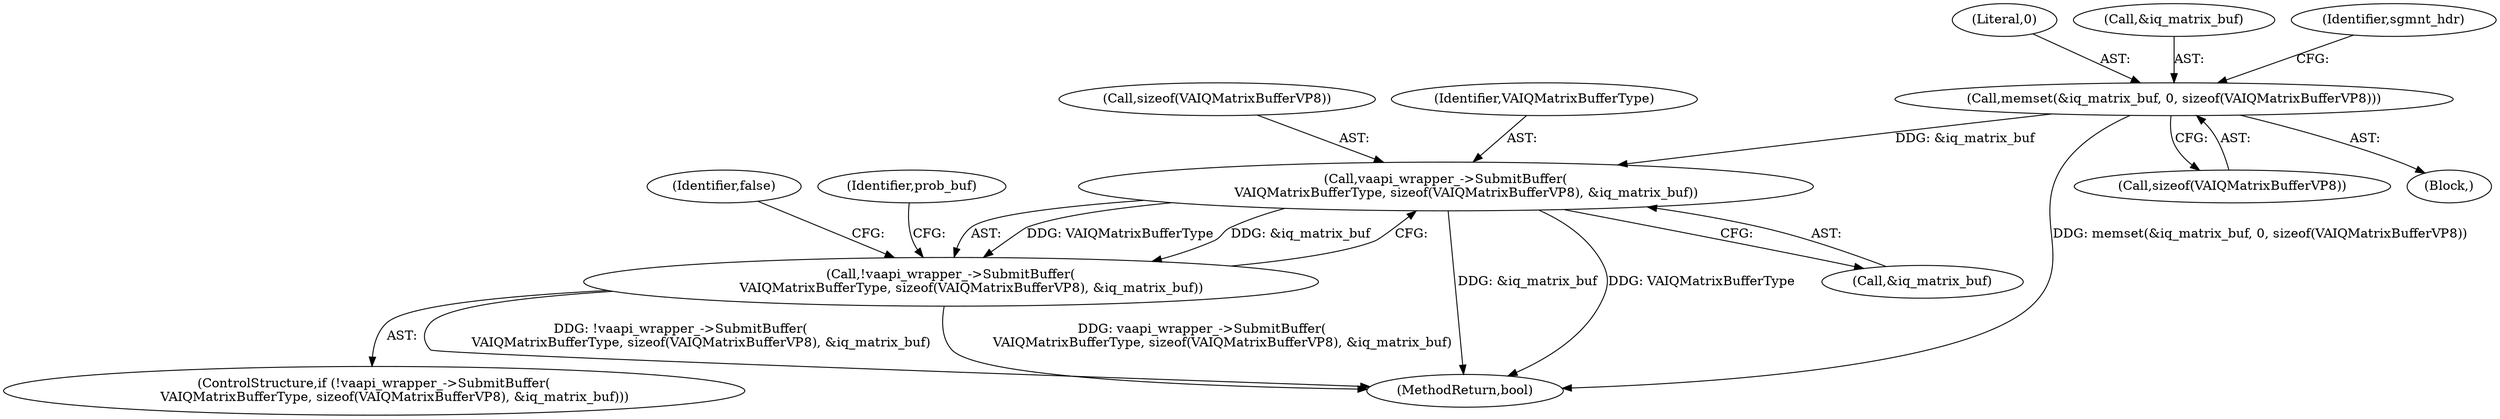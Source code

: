digraph "0_Chrome_70340ce072cee8a0bdcddb5f312d32567b2269f6_12@API" {
"1000110" [label="(Call,memset(&iq_matrix_buf, 0, sizeof(VAIQMatrixBufferVP8)))"];
"1000271" [label="(Call,vaapi_wrapper_->SubmitBuffer(\n          VAIQMatrixBufferType, sizeof(VAIQMatrixBufferVP8), &iq_matrix_buf))"];
"1000270" [label="(Call,!vaapi_wrapper_->SubmitBuffer(\n          VAIQMatrixBufferType, sizeof(VAIQMatrixBufferVP8), &iq_matrix_buf))"];
"1000113" [label="(Literal,0)"];
"1000788" [label="(MethodReturn,bool)"];
"1000114" [label="(Call,sizeof(VAIQMatrixBufferVP8))"];
"1000275" [label="(Call,&iq_matrix_buf)"];
"1000278" [label="(Identifier,false)"];
"1000106" [label="(Block,)"];
"1000273" [label="(Call,sizeof(VAIQMatrixBufferVP8))"];
"1000111" [label="(Call,&iq_matrix_buf)"];
"1000110" [label="(Call,memset(&iq_matrix_buf, 0, sizeof(VAIQMatrixBufferVP8)))"];
"1000270" [label="(Call,!vaapi_wrapper_->SubmitBuffer(\n          VAIQMatrixBufferType, sizeof(VAIQMatrixBufferVP8), &iq_matrix_buf))"];
"1000269" [label="(ControlStructure,if (!vaapi_wrapper_->SubmitBuffer(\n          VAIQMatrixBufferType, sizeof(VAIQMatrixBufferVP8), &iq_matrix_buf)))"];
"1000272" [label="(Identifier,VAIQMatrixBufferType)"];
"1000282" [label="(Identifier,prob_buf)"];
"1000118" [label="(Identifier,sgmnt_hdr)"];
"1000271" [label="(Call,vaapi_wrapper_->SubmitBuffer(\n          VAIQMatrixBufferType, sizeof(VAIQMatrixBufferVP8), &iq_matrix_buf))"];
"1000110" -> "1000106"  [label="AST: "];
"1000110" -> "1000114"  [label="CFG: "];
"1000111" -> "1000110"  [label="AST: "];
"1000113" -> "1000110"  [label="AST: "];
"1000114" -> "1000110"  [label="AST: "];
"1000118" -> "1000110"  [label="CFG: "];
"1000110" -> "1000788"  [label="DDG: memset(&iq_matrix_buf, 0, sizeof(VAIQMatrixBufferVP8))"];
"1000110" -> "1000271"  [label="DDG: &iq_matrix_buf"];
"1000271" -> "1000270"  [label="AST: "];
"1000271" -> "1000275"  [label="CFG: "];
"1000272" -> "1000271"  [label="AST: "];
"1000273" -> "1000271"  [label="AST: "];
"1000275" -> "1000271"  [label="AST: "];
"1000270" -> "1000271"  [label="CFG: "];
"1000271" -> "1000788"  [label="DDG: &iq_matrix_buf"];
"1000271" -> "1000788"  [label="DDG: VAIQMatrixBufferType"];
"1000271" -> "1000270"  [label="DDG: VAIQMatrixBufferType"];
"1000271" -> "1000270"  [label="DDG: &iq_matrix_buf"];
"1000270" -> "1000269"  [label="AST: "];
"1000278" -> "1000270"  [label="CFG: "];
"1000282" -> "1000270"  [label="CFG: "];
"1000270" -> "1000788"  [label="DDG: !vaapi_wrapper_->SubmitBuffer(\n          VAIQMatrixBufferType, sizeof(VAIQMatrixBufferVP8), &iq_matrix_buf)"];
"1000270" -> "1000788"  [label="DDG: vaapi_wrapper_->SubmitBuffer(\n          VAIQMatrixBufferType, sizeof(VAIQMatrixBufferVP8), &iq_matrix_buf)"];
}

